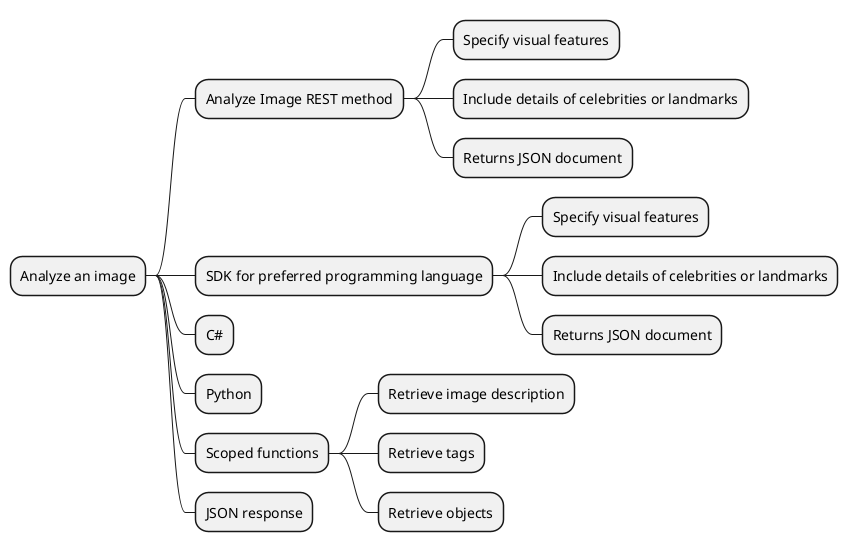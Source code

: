 @startmindmap
* Analyze an image
** Analyze Image REST method
*** Specify visual features
*** Include details of celebrities or landmarks
*** Returns JSON document
** SDK for preferred programming language
*** Specify visual features
*** Include details of celebrities or landmarks
*** Returns JSON document
** C#
** Python
** Scoped functions
*** Retrieve image description
*** Retrieve tags
*** Retrieve objects
** JSON response
@endmindmap